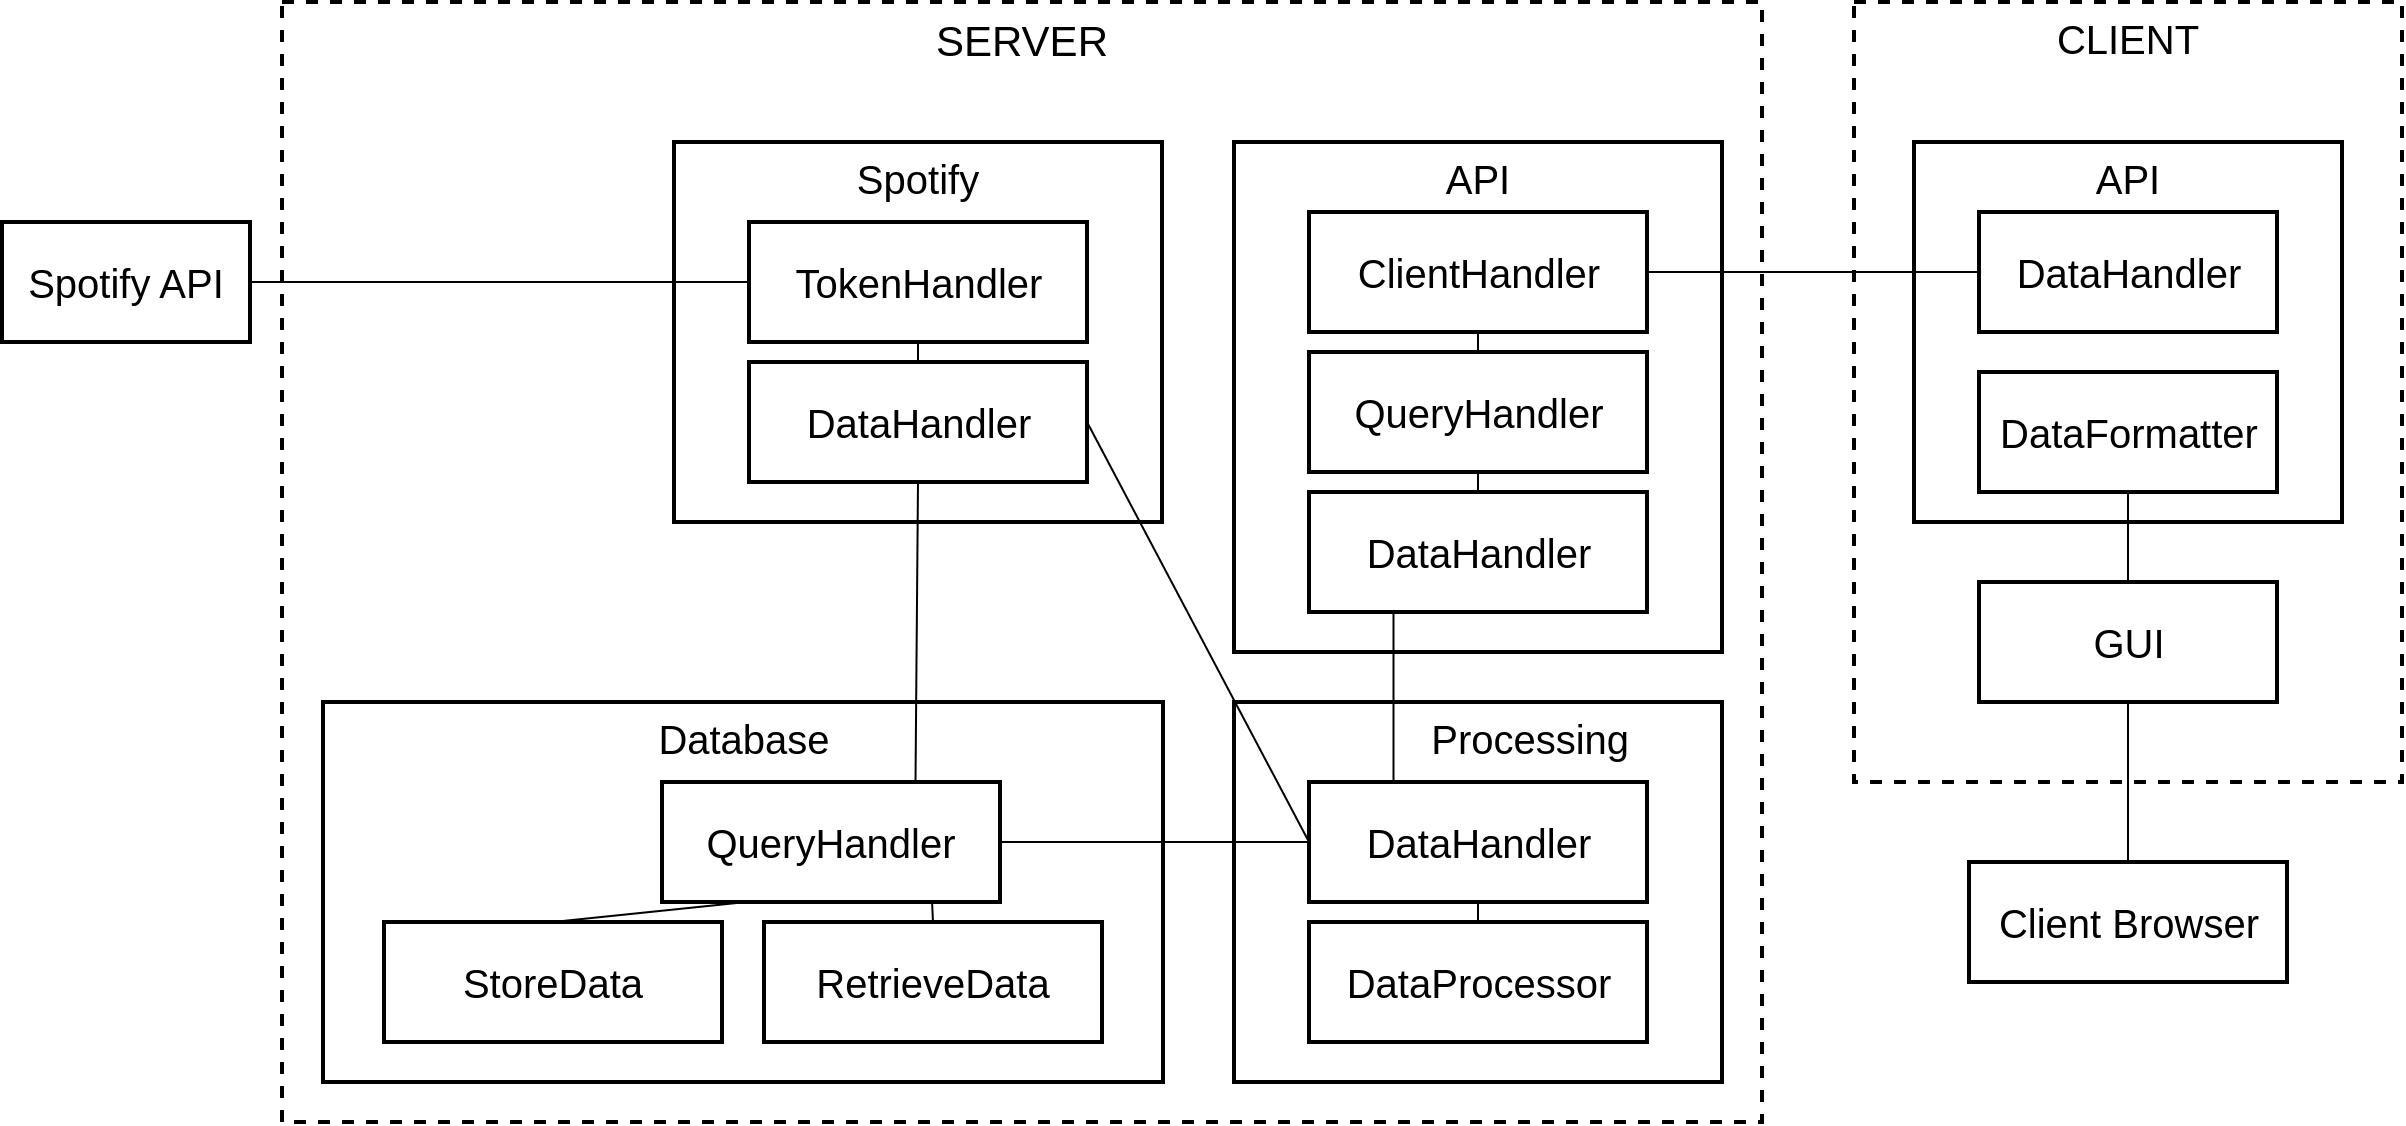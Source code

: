 <mxfile version="13.0.8" type="device"><diagram id="pFEaNEU5DqgaFc4tkHf2" name="Page-1"><mxGraphModel dx="2272" dy="1891" grid="1" gridSize="10" guides="1" tooltips="1" connect="1" arrows="1" fold="1" page="1" pageScale="1" pageWidth="850" pageHeight="1100" math="0" shadow="0"><root><mxCell id="0"/><mxCell id="1" parent="0"/><mxCell id="TFrvZnHbZCmYJmBpLFl_-1" value="&lt;font style=&quot;font-size: 21px&quot;&gt;SERVER&lt;/font&gt;" style="rounded=0;whiteSpace=wrap;html=1;dashed=1;strokeWidth=2;verticalAlign=top;" parent="1" vertex="1"><mxGeometry x="-680" y="-670" width="740" height="560" as="geometry"/></mxCell><mxCell id="TFrvZnHbZCmYJmBpLFl_-2" value="CLIENT" style="rounded=0;whiteSpace=wrap;html=1;dashed=1;strokeWidth=2;verticalAlign=top;fontSize=20;" parent="1" vertex="1"><mxGeometry x="106" y="-670" width="274" height="390" as="geometry"/></mxCell><mxCell id="TFrvZnHbZCmYJmBpLFl_-4" value="Spotify API" style="rounded=0;whiteSpace=wrap;html=1;strokeWidth=2;fontSize=20;" parent="1" vertex="1"><mxGeometry x="-820" y="-560" width="124" height="60" as="geometry"/></mxCell><mxCell id="TFrvZnHbZCmYJmBpLFl_-7" value="Spotify" style="rounded=0;whiteSpace=wrap;html=1;strokeWidth=2;fontSize=20;verticalAlign=top;" parent="1" vertex="1"><mxGeometry x="-484" y="-600" width="244" height="190" as="geometry"/></mxCell><mxCell id="TFrvZnHbZCmYJmBpLFl_-8" value="API" style="rounded=0;whiteSpace=wrap;html=1;strokeWidth=2;fontSize=20;verticalAlign=top;strokeColor=#000000;" parent="1" vertex="1"><mxGeometry x="-204" y="-600" width="244" height="255" as="geometry"/></mxCell><mxCell id="TFrvZnHbZCmYJmBpLFl_-9" value="Processing&amp;nbsp;&amp;nbsp;&amp;nbsp;&amp;nbsp;&amp;nbsp;&amp;nbsp;&amp;nbsp;&amp;nbsp; " style="rounded=0;whiteSpace=wrap;html=1;strokeWidth=2;fontSize=20;verticalAlign=top;align=right;" parent="1" vertex="1"><mxGeometry x="-204" y="-320" width="244" height="190" as="geometry"/></mxCell><mxCell id="TFrvZnHbZCmYJmBpLFl_-10" value="Database" style="rounded=0;whiteSpace=wrap;html=1;strokeWidth=2;fontSize=20;verticalAlign=top;" parent="1" vertex="1"><mxGeometry x="-659.5" y="-320" width="420" height="190" as="geometry"/></mxCell><mxCell id="TFrvZnHbZCmYJmBpLFl_-11" value="API" style="rounded=0;whiteSpace=wrap;html=1;strokeWidth=2;fontSize=20;verticalAlign=top;" parent="1" vertex="1"><mxGeometry x="136" y="-600" width="214" height="190" as="geometry"/></mxCell><mxCell id="TFrvZnHbZCmYJmBpLFl_-12" value="GUI" style="rounded=0;whiteSpace=wrap;html=1;strokeWidth=2;fontSize=20;verticalAlign=middle;" parent="1" vertex="1"><mxGeometry x="168.5" y="-380" width="149" height="60" as="geometry"/></mxCell><mxCell id="TFrvZnHbZCmYJmBpLFl_-13" value="" style="endArrow=none;html=1;fontSize=20;exitX=1;exitY=0.5;exitDx=0;exitDy=0;entryX=0;entryY=0.5;entryDx=0;entryDy=0;" parent="1" edge="1" target="TFrvZnHbZCmYJmBpLFl_-19" source="TFrvZnHbZCmYJmBpLFl_-38"><mxGeometry width="50" height="50" relative="1" as="geometry"><mxPoint x="56" y="-460.5" as="sourcePoint"/><mxPoint x="103" y="-460.5" as="targetPoint"/></mxGeometry></mxCell><mxCell id="TFrvZnHbZCmYJmBpLFl_-19" value="DataHandler" style="rounded=0;whiteSpace=wrap;html=1;strokeWidth=2;fontSize=20;verticalAlign=middle;" parent="1" vertex="1"><mxGeometry x="168.5" y="-565" width="149" height="60" as="geometry"/></mxCell><mxCell id="TFrvZnHbZCmYJmBpLFl_-20" value="DataFormatter" style="rounded=0;whiteSpace=wrap;html=1;strokeWidth=2;fontSize=20;verticalAlign=middle;" parent="1" vertex="1"><mxGeometry x="168.5" y="-485" width="149" height="60" as="geometry"/></mxCell><mxCell id="TFrvZnHbZCmYJmBpLFl_-22" value="TokenHandler" style="rounded=0;whiteSpace=wrap;html=1;strokeWidth=2;fontSize=20;" parent="1" vertex="1"><mxGeometry x="-446.5" y="-560" width="169" height="60" as="geometry"/></mxCell><mxCell id="TFrvZnHbZCmYJmBpLFl_-23" value="DataHandler" style="rounded=0;whiteSpace=wrap;html=1;strokeWidth=2;fontSize=20;" parent="1" vertex="1"><mxGeometry x="-446.5" y="-490" width="169" height="60" as="geometry"/></mxCell><mxCell id="TFrvZnHbZCmYJmBpLFl_-24" value="StoreData" style="rounded=0;whiteSpace=wrap;html=1;strokeWidth=2;fontSize=20;" parent="1" vertex="1"><mxGeometry x="-629" y="-210" width="169" height="60" as="geometry"/></mxCell><mxCell id="TFrvZnHbZCmYJmBpLFl_-25" value="RetrieveData" style="rounded=0;whiteSpace=wrap;html=1;strokeWidth=2;fontSize=20;" parent="1" vertex="1"><mxGeometry x="-439" y="-210" width="169" height="60" as="geometry"/></mxCell><mxCell id="TFrvZnHbZCmYJmBpLFl_-26" value="QueryHandler" style="rounded=0;whiteSpace=wrap;html=1;strokeWidth=2;fontSize=20;" parent="1" vertex="1"><mxGeometry x="-490" y="-280" width="169" height="60" as="geometry"/></mxCell><mxCell id="TFrvZnHbZCmYJmBpLFl_-29" value="DataHandler" style="rounded=0;whiteSpace=wrap;html=1;strokeWidth=2;fontSize=20;" parent="1" vertex="1"><mxGeometry x="-166.5" y="-280" width="169" height="60" as="geometry"/></mxCell><mxCell id="TFrvZnHbZCmYJmBpLFl_-30" value="DataProcessor" style="rounded=0;whiteSpace=wrap;html=1;strokeWidth=2;fontSize=20;" parent="1" vertex="1"><mxGeometry x="-166.5" y="-210" width="169" height="60" as="geometry"/></mxCell><mxCell id="TFrvZnHbZCmYJmBpLFl_-38" value="ClientHandler" style="rounded=0;whiteSpace=wrap;html=1;strokeWidth=2;fontSize=20;" parent="1" vertex="1"><mxGeometry x="-166.5" y="-565" width="169" height="60" as="geometry"/></mxCell><mxCell id="TFrvZnHbZCmYJmBpLFl_-39" value="QueryHandler" style="rounded=0;whiteSpace=wrap;html=1;strokeWidth=2;fontSize=20;" parent="1" vertex="1"><mxGeometry x="-166.5" y="-495" width="169" height="60" as="geometry"/></mxCell><mxCell id="Tua1qCvceamyT0Peec0q-2" value="" style="endArrow=none;html=1;exitX=1;exitY=0.5;exitDx=0;exitDy=0;entryX=0;entryY=0.5;entryDx=0;entryDy=0;" edge="1" parent="1" source="TFrvZnHbZCmYJmBpLFl_-4" target="TFrvZnHbZCmYJmBpLFl_-22"><mxGeometry width="50" height="50" relative="1" as="geometry"><mxPoint x="-224" y="-300" as="sourcePoint"/><mxPoint x="-174" y="-350" as="targetPoint"/></mxGeometry></mxCell><mxCell id="Tua1qCvceamyT0Peec0q-5" value="" style="endArrow=none;html=1;exitX=0.5;exitY=0;exitDx=0;exitDy=0;entryX=0.5;entryY=1;entryDx=0;entryDy=0;" edge="1" parent="1" source="TFrvZnHbZCmYJmBpLFl_-23" target="TFrvZnHbZCmYJmBpLFl_-22"><mxGeometry width="50" height="50" relative="1" as="geometry"><mxPoint x="-224" y="-300" as="sourcePoint"/><mxPoint x="-174" y="-350" as="targetPoint"/></mxGeometry></mxCell><mxCell id="Tua1qCvceamyT0Peec0q-6" value="DataHandler" style="rounded=0;whiteSpace=wrap;html=1;strokeWidth=2;fontSize=20;" vertex="1" parent="1"><mxGeometry x="-166.5" y="-425" width="169" height="60" as="geometry"/></mxCell><mxCell id="Tua1qCvceamyT0Peec0q-7" value="" style="endArrow=none;html=1;exitX=0.5;exitY=1;exitDx=0;exitDy=0;entryX=0.75;entryY=0;entryDx=0;entryDy=0;" edge="1" parent="1" source="TFrvZnHbZCmYJmBpLFl_-23" target="TFrvZnHbZCmYJmBpLFl_-26"><mxGeometry width="50" height="50" relative="1" as="geometry"><mxPoint x="-210" y="-300" as="sourcePoint"/><mxPoint x="-160" y="-350" as="targetPoint"/></mxGeometry></mxCell><mxCell id="Tua1qCvceamyT0Peec0q-8" value="" style="endArrow=none;html=1;exitX=0.799;exitY=1;exitDx=0;exitDy=0;exitPerimeter=0;entryX=0.5;entryY=0;entryDx=0;entryDy=0;" edge="1" parent="1" source="TFrvZnHbZCmYJmBpLFl_-26" target="TFrvZnHbZCmYJmBpLFl_-25"><mxGeometry width="50" height="50" relative="1" as="geometry"><mxPoint x="-210" y="-300" as="sourcePoint"/><mxPoint x="-160" y="-350" as="targetPoint"/></mxGeometry></mxCell><mxCell id="Tua1qCvceamyT0Peec0q-9" value="" style="endArrow=none;html=1;exitX=0.25;exitY=1;exitDx=0;exitDy=0;entryX=0.5;entryY=0;entryDx=0;entryDy=0;" edge="1" parent="1" source="TFrvZnHbZCmYJmBpLFl_-26" target="TFrvZnHbZCmYJmBpLFl_-24"><mxGeometry width="50" height="50" relative="1" as="geometry"><mxPoint x="-210" y="-300" as="sourcePoint"/><mxPoint x="-160" y="-350" as="targetPoint"/></mxGeometry></mxCell><mxCell id="Tua1qCvceamyT0Peec0q-10" value="" style="endArrow=none;html=1;exitX=1;exitY=0.5;exitDx=0;exitDy=0;entryX=0;entryY=0.5;entryDx=0;entryDy=0;" edge="1" parent="1" source="TFrvZnHbZCmYJmBpLFl_-26" target="TFrvZnHbZCmYJmBpLFl_-29"><mxGeometry width="50" height="50" relative="1" as="geometry"><mxPoint x="-210" y="-300" as="sourcePoint"/><mxPoint x="-160" y="-350" as="targetPoint"/></mxGeometry></mxCell><mxCell id="Tua1qCvceamyT0Peec0q-11" value="" style="endArrow=none;html=1;exitX=0.5;exitY=0;exitDx=0;exitDy=0;entryX=0.5;entryY=1;entryDx=0;entryDy=0;" edge="1" parent="1" source="TFrvZnHbZCmYJmBpLFl_-30" target="TFrvZnHbZCmYJmBpLFl_-29"><mxGeometry width="50" height="50" relative="1" as="geometry"><mxPoint x="-210" y="-300" as="sourcePoint"/><mxPoint x="-160" y="-350" as="targetPoint"/></mxGeometry></mxCell><mxCell id="Tua1qCvceamyT0Peec0q-12" value="" style="endArrow=none;html=1;exitX=1;exitY=0.5;exitDx=0;exitDy=0;entryX=0;entryY=0.5;entryDx=0;entryDy=0;" edge="1" parent="1" source="TFrvZnHbZCmYJmBpLFl_-23" target="TFrvZnHbZCmYJmBpLFl_-29"><mxGeometry width="50" height="50" relative="1" as="geometry"><mxPoint x="-210" y="-300" as="sourcePoint"/><mxPoint x="-160" y="-350" as="targetPoint"/></mxGeometry></mxCell><mxCell id="Tua1qCvceamyT0Peec0q-13" value="" style="endArrow=none;html=1;entryX=0.25;entryY=1;entryDx=0;entryDy=0;exitX=0.25;exitY=0;exitDx=0;exitDy=0;" edge="1" parent="1" source="TFrvZnHbZCmYJmBpLFl_-29" target="Tua1qCvceamyT0Peec0q-6"><mxGeometry width="50" height="50" relative="1" as="geometry"><mxPoint x="-210" y="-300" as="sourcePoint"/><mxPoint x="-160" y="-350" as="targetPoint"/></mxGeometry></mxCell><mxCell id="Tua1qCvceamyT0Peec0q-14" value="" style="endArrow=none;html=1;entryX=0.5;entryY=0;entryDx=0;entryDy=0;exitX=0.5;exitY=1;exitDx=0;exitDy=0;" edge="1" parent="1" source="TFrvZnHbZCmYJmBpLFl_-39" target="Tua1qCvceamyT0Peec0q-6"><mxGeometry width="50" height="50" relative="1" as="geometry"><mxPoint x="-210" y="-300" as="sourcePoint"/><mxPoint x="-160" y="-350" as="targetPoint"/></mxGeometry></mxCell><mxCell id="Tua1qCvceamyT0Peec0q-15" value="" style="endArrow=none;html=1;entryX=0.5;entryY=0;entryDx=0;entryDy=0;exitX=0.5;exitY=1;exitDx=0;exitDy=0;" edge="1" parent="1" source="TFrvZnHbZCmYJmBpLFl_-38" target="TFrvZnHbZCmYJmBpLFl_-39"><mxGeometry width="50" height="50" relative="1" as="geometry"><mxPoint x="-210" y="-300" as="sourcePoint"/><mxPoint x="-160" y="-350" as="targetPoint"/></mxGeometry></mxCell><mxCell id="Tua1qCvceamyT0Peec0q-16" value="" style="endArrow=none;html=1;entryX=0.5;entryY=1;entryDx=0;entryDy=0;exitX=0.5;exitY=0;exitDx=0;exitDy=0;" edge="1" parent="1" source="TFrvZnHbZCmYJmBpLFl_-12" target="TFrvZnHbZCmYJmBpLFl_-20"><mxGeometry width="50" height="50" relative="1" as="geometry"><mxPoint x="-210" y="-300" as="sourcePoint"/><mxPoint x="-160" y="-350" as="targetPoint"/></mxGeometry></mxCell><mxCell id="Tua1qCvceamyT0Peec0q-17" value="" style="endArrow=none;html=1;entryX=0.5;entryY=1;entryDx=0;entryDy=0;" edge="1" parent="1" target="TFrvZnHbZCmYJmBpLFl_-12"><mxGeometry width="50" height="50" relative="1" as="geometry"><mxPoint x="243" y="-240" as="sourcePoint"/><mxPoint x="-160" y="-350" as="targetPoint"/></mxGeometry></mxCell><mxCell id="Tua1qCvceamyT0Peec0q-18" value="Client Browser" style="rounded=0;whiteSpace=wrap;html=1;strokeWidth=2;fontSize=20;" vertex="1" parent="1"><mxGeometry x="163.5" y="-240" width="159" height="60" as="geometry"/></mxCell></root></mxGraphModel></diagram></mxfile>